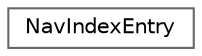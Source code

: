digraph "Graphical Class Hierarchy"
{
 // INTERACTIVE_SVG=YES
 // LATEX_PDF_SIZE
  bgcolor="transparent";
  edge [fontname=Helvetica,fontsize=10,labelfontname=Helvetica,labelfontsize=10];
  node [fontname=Helvetica,fontsize=10,shape=box,height=0.2,width=0.4];
  rankdir="LR";
  Node0 [label="NavIndexEntry",height=0.2,width=0.4,color="grey40", fillcolor="white", style="filled",URL="$df/d5d/struct_nav_index_entry.html",tooltip=" "];
}
